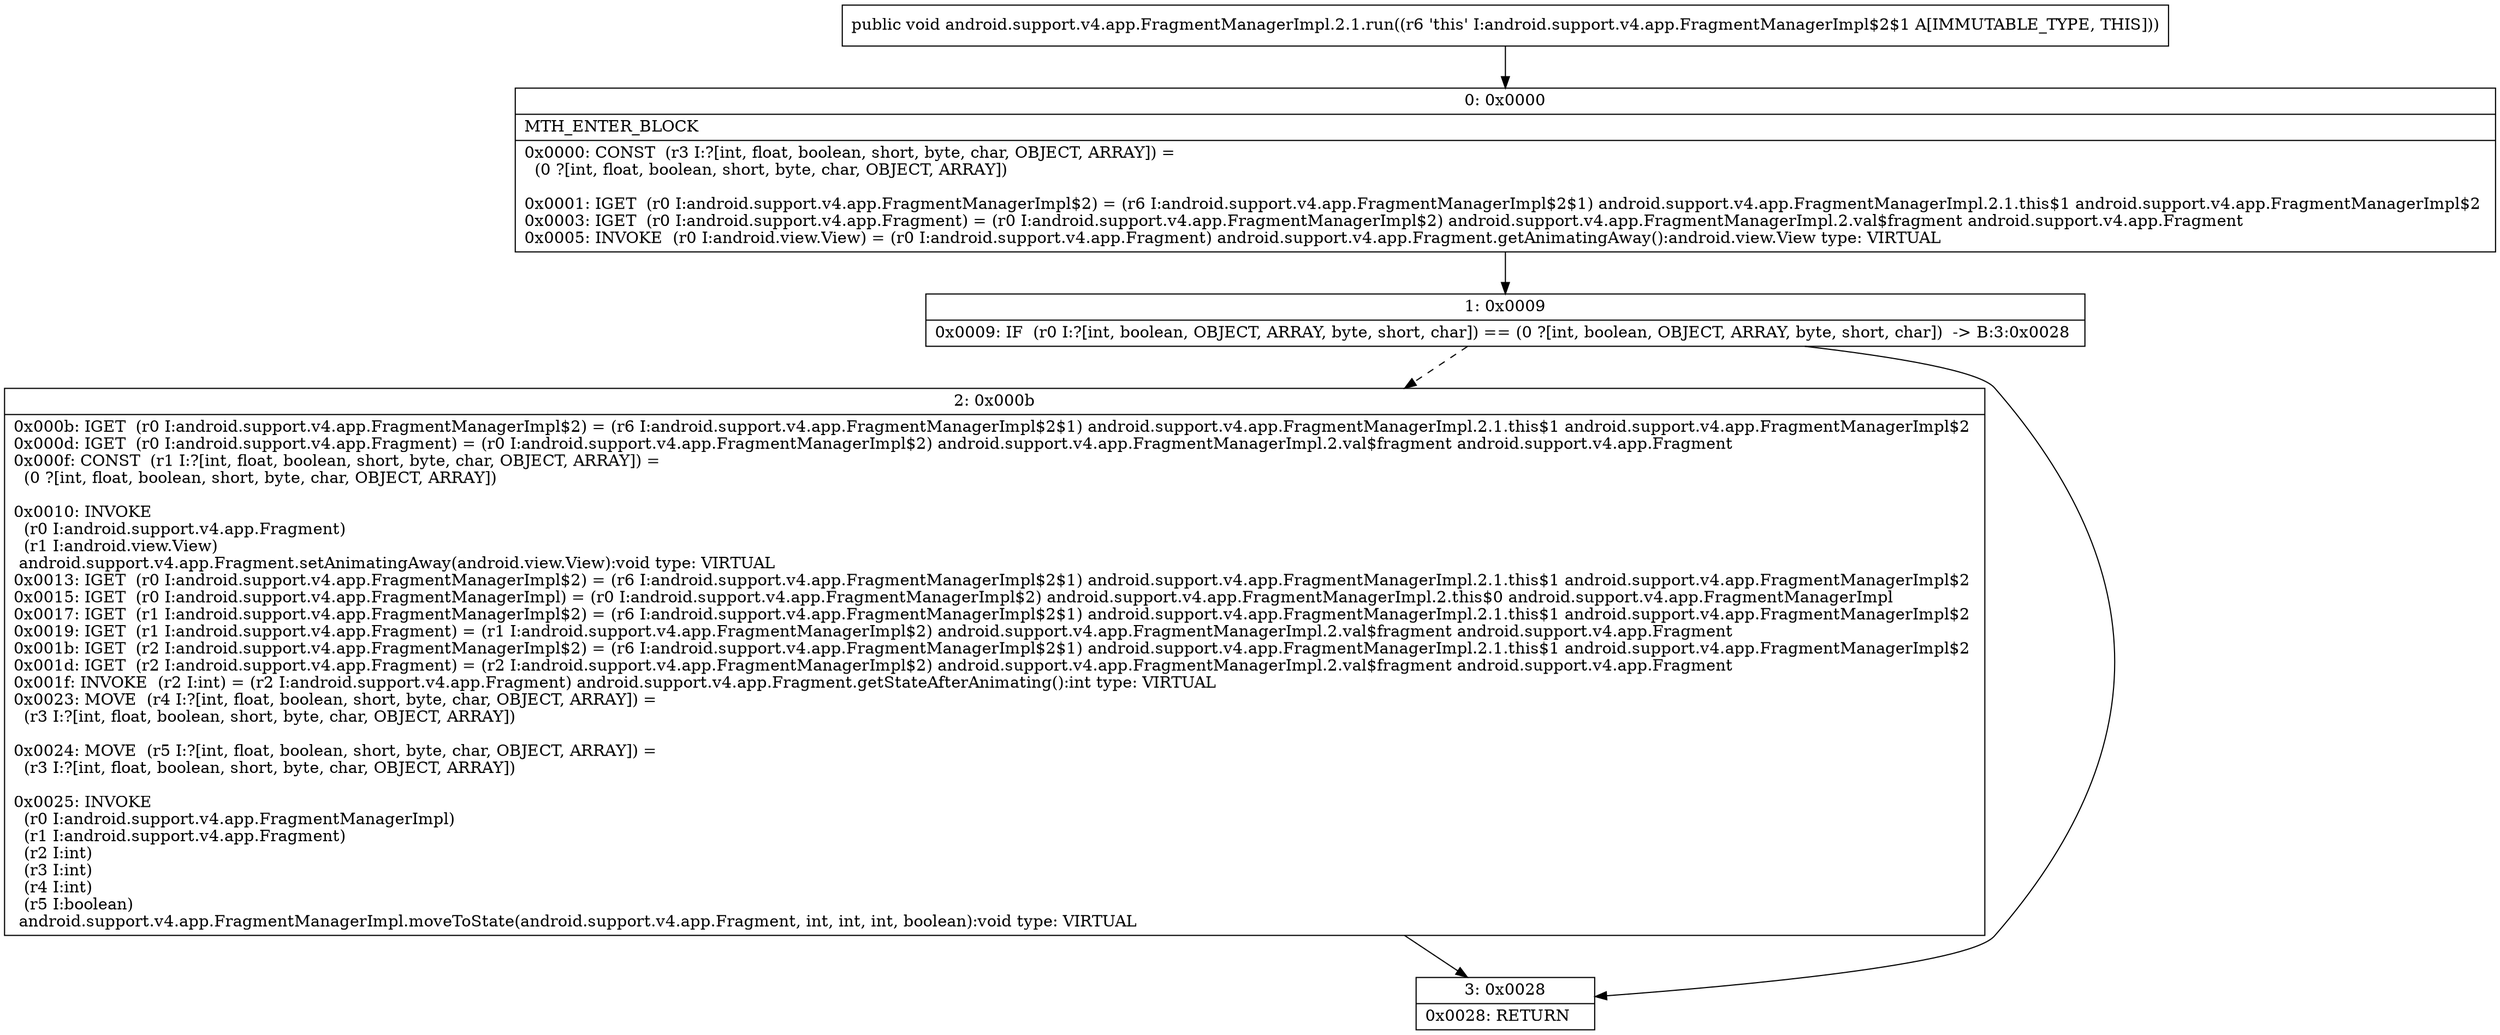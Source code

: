 digraph "CFG forandroid.support.v4.app.FragmentManagerImpl.2.1.run()V" {
Node_0 [shape=record,label="{0\:\ 0x0000|MTH_ENTER_BLOCK\l|0x0000: CONST  (r3 I:?[int, float, boolean, short, byte, char, OBJECT, ARRAY]) = \l  (0 ?[int, float, boolean, short, byte, char, OBJECT, ARRAY])\l \l0x0001: IGET  (r0 I:android.support.v4.app.FragmentManagerImpl$2) = (r6 I:android.support.v4.app.FragmentManagerImpl$2$1) android.support.v4.app.FragmentManagerImpl.2.1.this$1 android.support.v4.app.FragmentManagerImpl$2 \l0x0003: IGET  (r0 I:android.support.v4.app.Fragment) = (r0 I:android.support.v4.app.FragmentManagerImpl$2) android.support.v4.app.FragmentManagerImpl.2.val$fragment android.support.v4.app.Fragment \l0x0005: INVOKE  (r0 I:android.view.View) = (r0 I:android.support.v4.app.Fragment) android.support.v4.app.Fragment.getAnimatingAway():android.view.View type: VIRTUAL \l}"];
Node_1 [shape=record,label="{1\:\ 0x0009|0x0009: IF  (r0 I:?[int, boolean, OBJECT, ARRAY, byte, short, char]) == (0 ?[int, boolean, OBJECT, ARRAY, byte, short, char])  \-\> B:3:0x0028 \l}"];
Node_2 [shape=record,label="{2\:\ 0x000b|0x000b: IGET  (r0 I:android.support.v4.app.FragmentManagerImpl$2) = (r6 I:android.support.v4.app.FragmentManagerImpl$2$1) android.support.v4.app.FragmentManagerImpl.2.1.this$1 android.support.v4.app.FragmentManagerImpl$2 \l0x000d: IGET  (r0 I:android.support.v4.app.Fragment) = (r0 I:android.support.v4.app.FragmentManagerImpl$2) android.support.v4.app.FragmentManagerImpl.2.val$fragment android.support.v4.app.Fragment \l0x000f: CONST  (r1 I:?[int, float, boolean, short, byte, char, OBJECT, ARRAY]) = \l  (0 ?[int, float, boolean, short, byte, char, OBJECT, ARRAY])\l \l0x0010: INVOKE  \l  (r0 I:android.support.v4.app.Fragment)\l  (r1 I:android.view.View)\l android.support.v4.app.Fragment.setAnimatingAway(android.view.View):void type: VIRTUAL \l0x0013: IGET  (r0 I:android.support.v4.app.FragmentManagerImpl$2) = (r6 I:android.support.v4.app.FragmentManagerImpl$2$1) android.support.v4.app.FragmentManagerImpl.2.1.this$1 android.support.v4.app.FragmentManagerImpl$2 \l0x0015: IGET  (r0 I:android.support.v4.app.FragmentManagerImpl) = (r0 I:android.support.v4.app.FragmentManagerImpl$2) android.support.v4.app.FragmentManagerImpl.2.this$0 android.support.v4.app.FragmentManagerImpl \l0x0017: IGET  (r1 I:android.support.v4.app.FragmentManagerImpl$2) = (r6 I:android.support.v4.app.FragmentManagerImpl$2$1) android.support.v4.app.FragmentManagerImpl.2.1.this$1 android.support.v4.app.FragmentManagerImpl$2 \l0x0019: IGET  (r1 I:android.support.v4.app.Fragment) = (r1 I:android.support.v4.app.FragmentManagerImpl$2) android.support.v4.app.FragmentManagerImpl.2.val$fragment android.support.v4.app.Fragment \l0x001b: IGET  (r2 I:android.support.v4.app.FragmentManagerImpl$2) = (r6 I:android.support.v4.app.FragmentManagerImpl$2$1) android.support.v4.app.FragmentManagerImpl.2.1.this$1 android.support.v4.app.FragmentManagerImpl$2 \l0x001d: IGET  (r2 I:android.support.v4.app.Fragment) = (r2 I:android.support.v4.app.FragmentManagerImpl$2) android.support.v4.app.FragmentManagerImpl.2.val$fragment android.support.v4.app.Fragment \l0x001f: INVOKE  (r2 I:int) = (r2 I:android.support.v4.app.Fragment) android.support.v4.app.Fragment.getStateAfterAnimating():int type: VIRTUAL \l0x0023: MOVE  (r4 I:?[int, float, boolean, short, byte, char, OBJECT, ARRAY]) = \l  (r3 I:?[int, float, boolean, short, byte, char, OBJECT, ARRAY])\l \l0x0024: MOVE  (r5 I:?[int, float, boolean, short, byte, char, OBJECT, ARRAY]) = \l  (r3 I:?[int, float, boolean, short, byte, char, OBJECT, ARRAY])\l \l0x0025: INVOKE  \l  (r0 I:android.support.v4.app.FragmentManagerImpl)\l  (r1 I:android.support.v4.app.Fragment)\l  (r2 I:int)\l  (r3 I:int)\l  (r4 I:int)\l  (r5 I:boolean)\l android.support.v4.app.FragmentManagerImpl.moveToState(android.support.v4.app.Fragment, int, int, int, boolean):void type: VIRTUAL \l}"];
Node_3 [shape=record,label="{3\:\ 0x0028|0x0028: RETURN   \l}"];
MethodNode[shape=record,label="{public void android.support.v4.app.FragmentManagerImpl.2.1.run((r6 'this' I:android.support.v4.app.FragmentManagerImpl$2$1 A[IMMUTABLE_TYPE, THIS])) }"];
MethodNode -> Node_0;
Node_0 -> Node_1;
Node_1 -> Node_2[style=dashed];
Node_1 -> Node_3;
Node_2 -> Node_3;
}

